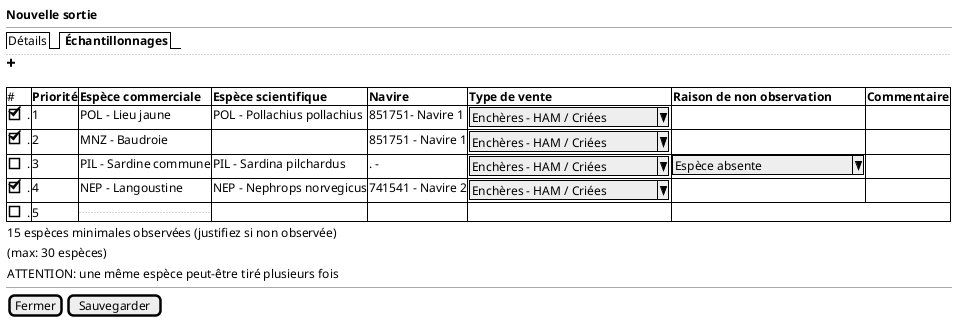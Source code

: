 @startsalt
{
  <b>Nouvelle sortie
  --
  {/  Détails | <b> Échantillonnages }
  ..
  <&plus>
  .
	{#

      # |<b>Priorité | <b>Espèce commerciale | <b>Espèce scientifique   | <b>Navire | <b>Type de vente | <b>Raison de non observation | <b>Commentaire
      [X] . | 1 | POL - Lieu jaune | POL - Pollachius pollachius | 851751- Navire 1 | { ^Enchères - HAM / Criées^} | . | .
      [X] . | 2 | MNZ - Baudroie | . | 851751 - Navire 1 | { ^Enchères - HAM / Criées^} |. | .
      [ ] . | 3 | PIL - Sardine commune | PIL - Sardina pilchardus | . -|{ ^Enchères - HAM / Criées^} | ^ Espèce absente       ^ | .
      [X] . | 4 | NEP - Langoustine | NEP - Nephrops norvegicus   | 741541 - Navire 2 | { ^Enchères - HAM / Criées^} | . | .
      [ ] . | 5 | ... | . | . | .

    }
    { 15 espèces minimales observées (justifiez si non observée) }

    { (max: 30 espèces) }

    { ATTENTION: une même espèce peut-être tiré plusieurs fois }
  --


  {
    [Fermer] | [Sauvegarder]
  }
}
@endsalt
